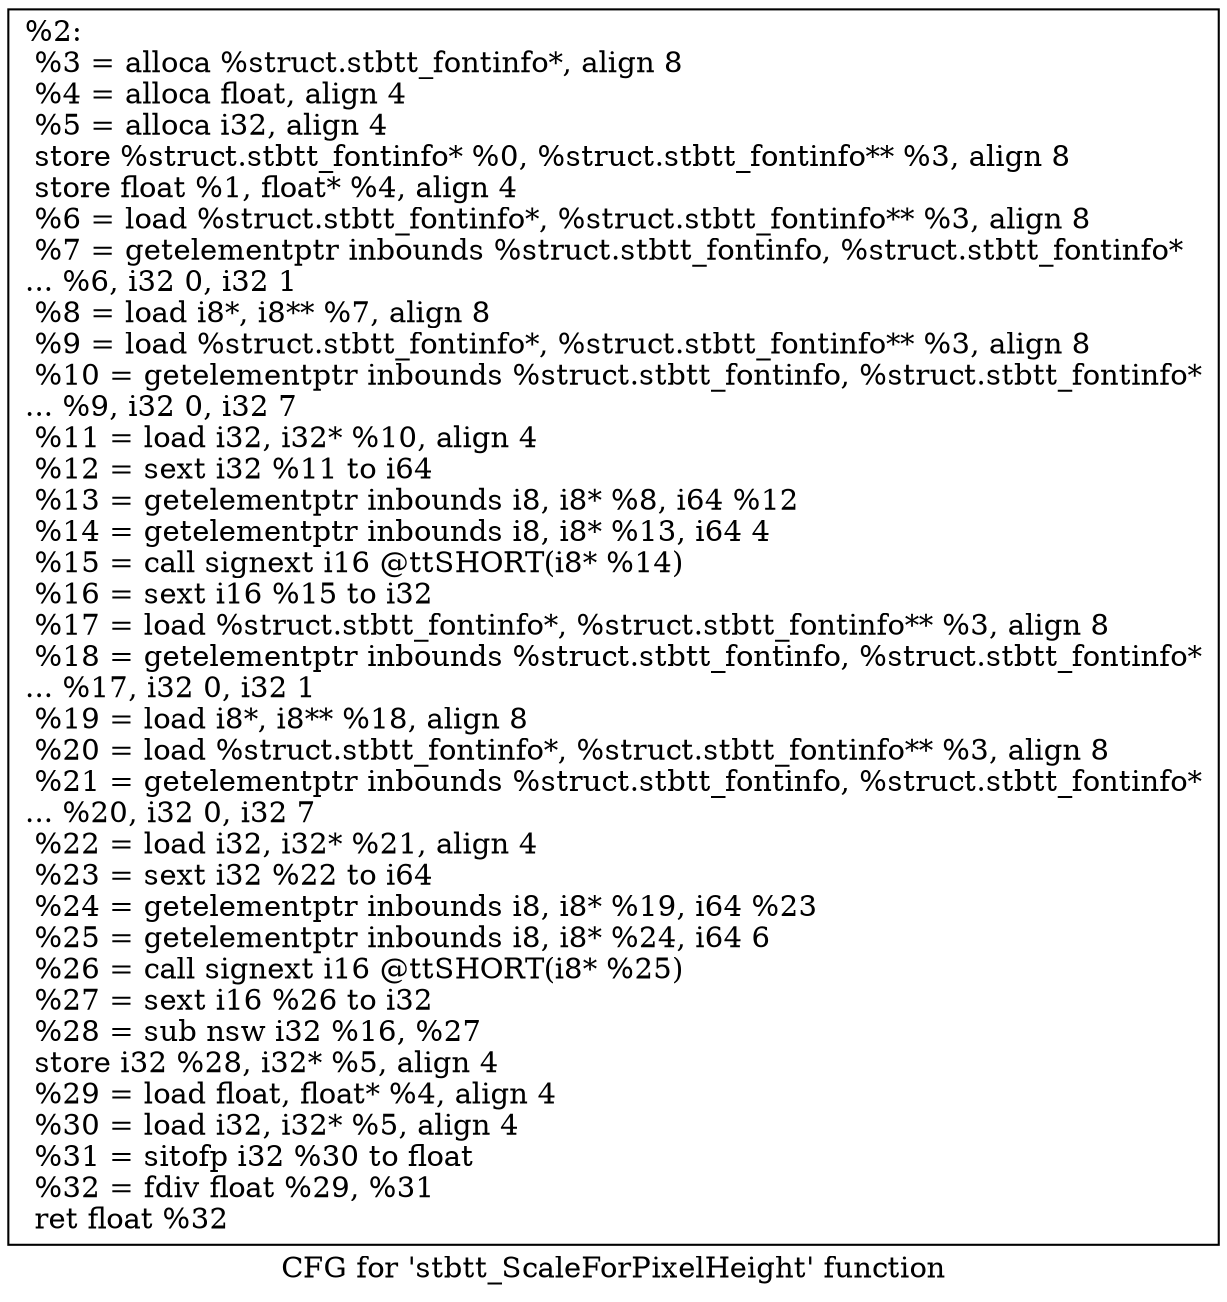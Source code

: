 digraph "CFG for 'stbtt_ScaleForPixelHeight' function" {
	label="CFG for 'stbtt_ScaleForPixelHeight' function";

	Node0x2a11ba0 [shape=record,label="{%2:\l  %3 = alloca %struct.stbtt_fontinfo*, align 8\l  %4 = alloca float, align 4\l  %5 = alloca i32, align 4\l  store %struct.stbtt_fontinfo* %0, %struct.stbtt_fontinfo** %3, align 8\l  store float %1, float* %4, align 4\l  %6 = load %struct.stbtt_fontinfo*, %struct.stbtt_fontinfo** %3, align 8\l  %7 = getelementptr inbounds %struct.stbtt_fontinfo, %struct.stbtt_fontinfo*\l... %6, i32 0, i32 1\l  %8 = load i8*, i8** %7, align 8\l  %9 = load %struct.stbtt_fontinfo*, %struct.stbtt_fontinfo** %3, align 8\l  %10 = getelementptr inbounds %struct.stbtt_fontinfo, %struct.stbtt_fontinfo*\l... %9, i32 0, i32 7\l  %11 = load i32, i32* %10, align 4\l  %12 = sext i32 %11 to i64\l  %13 = getelementptr inbounds i8, i8* %8, i64 %12\l  %14 = getelementptr inbounds i8, i8* %13, i64 4\l  %15 = call signext i16 @ttSHORT(i8* %14)\l  %16 = sext i16 %15 to i32\l  %17 = load %struct.stbtt_fontinfo*, %struct.stbtt_fontinfo** %3, align 8\l  %18 = getelementptr inbounds %struct.stbtt_fontinfo, %struct.stbtt_fontinfo*\l... %17, i32 0, i32 1\l  %19 = load i8*, i8** %18, align 8\l  %20 = load %struct.stbtt_fontinfo*, %struct.stbtt_fontinfo** %3, align 8\l  %21 = getelementptr inbounds %struct.stbtt_fontinfo, %struct.stbtt_fontinfo*\l... %20, i32 0, i32 7\l  %22 = load i32, i32* %21, align 4\l  %23 = sext i32 %22 to i64\l  %24 = getelementptr inbounds i8, i8* %19, i64 %23\l  %25 = getelementptr inbounds i8, i8* %24, i64 6\l  %26 = call signext i16 @ttSHORT(i8* %25)\l  %27 = sext i16 %26 to i32\l  %28 = sub nsw i32 %16, %27\l  store i32 %28, i32* %5, align 4\l  %29 = load float, float* %4, align 4\l  %30 = load i32, i32* %5, align 4\l  %31 = sitofp i32 %30 to float\l  %32 = fdiv float %29, %31\l  ret float %32\l}"];
}
